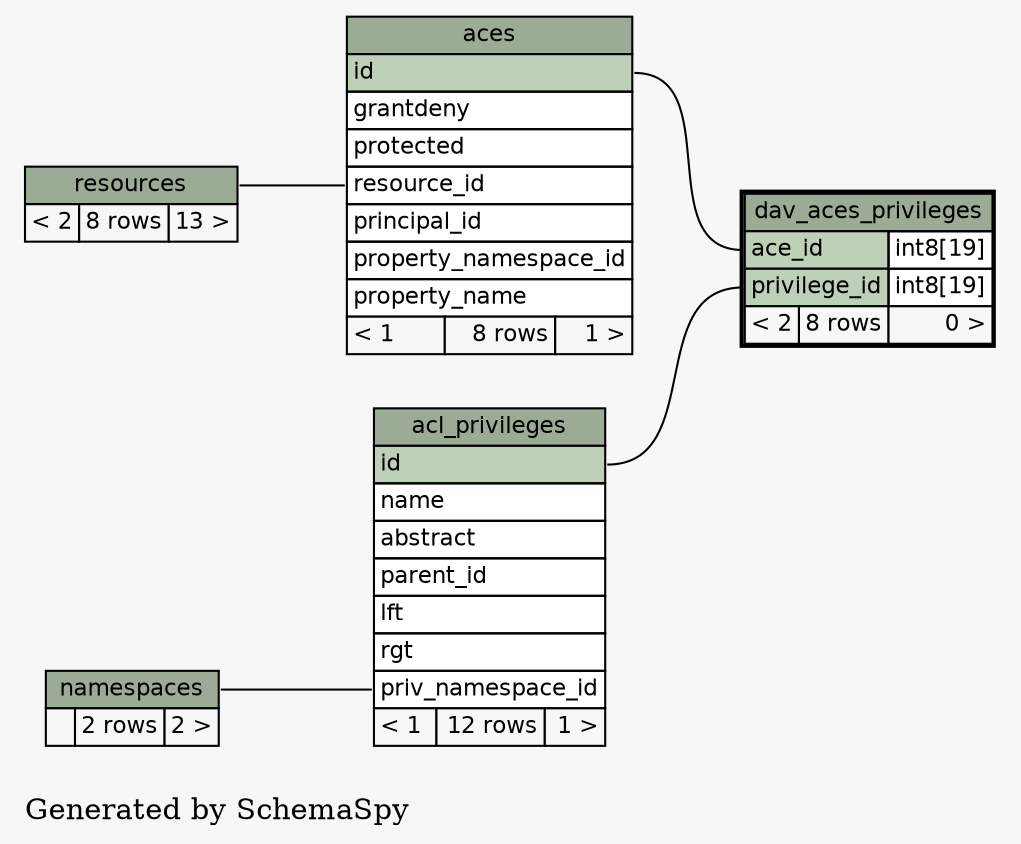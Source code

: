 // dot 2.20.2 on Linux 2.6.25-2-amd64
digraph "twoDegreesRelationshipsGraph" {
  graph [
    rankdir="RL"
    bgcolor="#f7f7f7"
    label="\nGenerated by SchemaSpy"
    labeljust="l"
  ];
  node [
    fontname="Helvetica"
    fontsize="11"
    shape="plaintext"
  ];
  edge [
    arrowsize="0.8"
  ];
  "aces":"resource_id":w -> "resources":"resources.heading":e [arrowtail=crowtee arrowhead=none];
  "acl_privileges":"priv_namespace_id":w -> "namespaces":"namespaces.heading":e [arrowtail=crowtee arrowhead=none];
  "dav_aces_privileges":"ace_id":w -> "aces":"id":e [arrowtail=crowtee arrowhead=none];
  "dav_aces_privileges":"privilege_id":w -> "acl_privileges":"id":e [arrowtail=crowtee arrowhead=none];
  "aces" [
    label=<
    <TABLE BORDER="0" CELLBORDER="1" CELLSPACING="0" BGCOLOR="#ffffff">
      <TR><TD PORT="aces.heading" COLSPAN="3" BGCOLOR="#9bab96" ALIGN="CENTER">aces</TD></TR>
      <TR><TD PORT="id" COLSPAN="3" BGCOLOR="#bed1b8" ALIGN="LEFT">id</TD></TR>
      <TR><TD PORT="grantdeny" COLSPAN="3" ALIGN="LEFT">grantdeny</TD></TR>
      <TR><TD PORT="protected" COLSPAN="3" ALIGN="LEFT">protected</TD></TR>
      <TR><TD PORT="resource_id" COLSPAN="3" ALIGN="LEFT">resource_id</TD></TR>
      <TR><TD PORT="principal_id" COLSPAN="3" ALIGN="LEFT">principal_id</TD></TR>
      <TR><TD PORT="property_namespace_id" COLSPAN="3" ALIGN="LEFT">property_namespace_id</TD></TR>
      <TR><TD PORT="property_name" COLSPAN="3" ALIGN="LEFT">property_name</TD></TR>
      <TR><TD ALIGN="LEFT" BGCOLOR="#f7f7f7">&lt; 1</TD><TD ALIGN="RIGHT" BGCOLOR="#f7f7f7">8 rows</TD><TD ALIGN="RIGHT" BGCOLOR="#f7f7f7">1 &gt;</TD></TR>
    </TABLE>>
    URL="aces.html#graph"
    tooltip="aces"
  ];
  "acl_privileges" [
    label=<
    <TABLE BORDER="0" CELLBORDER="1" CELLSPACING="0" BGCOLOR="#ffffff">
      <TR><TD PORT="acl_privileges.heading" COLSPAN="3" BGCOLOR="#9bab96" ALIGN="CENTER">acl_privileges</TD></TR>
      <TR><TD PORT="id" COLSPAN="3" BGCOLOR="#bed1b8" ALIGN="LEFT">id</TD></TR>
      <TR><TD PORT="name" COLSPAN="3" ALIGN="LEFT">name</TD></TR>
      <TR><TD PORT="abstract" COLSPAN="3" ALIGN="LEFT">abstract</TD></TR>
      <TR><TD PORT="parent_id" COLSPAN="3" ALIGN="LEFT">parent_id</TD></TR>
      <TR><TD PORT="lft" COLSPAN="3" ALIGN="LEFT">lft</TD></TR>
      <TR><TD PORT="rgt" COLSPAN="3" ALIGN="LEFT">rgt</TD></TR>
      <TR><TD PORT="priv_namespace_id" COLSPAN="3" ALIGN="LEFT">priv_namespace_id</TD></TR>
      <TR><TD ALIGN="LEFT" BGCOLOR="#f7f7f7">&lt; 1</TD><TD ALIGN="RIGHT" BGCOLOR="#f7f7f7">12 rows</TD><TD ALIGN="RIGHT" BGCOLOR="#f7f7f7">1 &gt;</TD></TR>
    </TABLE>>
    URL="acl_privileges.html#graph"
    tooltip="acl_privileges"
  ];
  "dav_aces_privileges" [
    label=<
    <TABLE BORDER="2" CELLBORDER="1" CELLSPACING="0" BGCOLOR="#ffffff">
      <TR><TD PORT="dav_aces_privileges.heading" COLSPAN="3" BGCOLOR="#9bab96" ALIGN="CENTER">dav_aces_privileges</TD></TR>
      <TR><TD PORT="ace_id" COLSPAN="2" BGCOLOR="#bed1b8" ALIGN="LEFT">ace_id</TD><TD PORT="ace_id.type" ALIGN="LEFT">int8[19]</TD></TR>
      <TR><TD PORT="privilege_id" COLSPAN="2" BGCOLOR="#bed1b8" ALIGN="LEFT">privilege_id</TD><TD PORT="privilege_id.type" ALIGN="LEFT">int8[19]</TD></TR>
      <TR><TD ALIGN="LEFT" BGCOLOR="#f7f7f7">&lt; 2</TD><TD ALIGN="RIGHT" BGCOLOR="#f7f7f7">8 rows</TD><TD ALIGN="RIGHT" BGCOLOR="#f7f7f7">0 &gt;</TD></TR>
    </TABLE>>
    URL="dav_aces_privileges.html#"
    tooltip="dav_aces_privileges"
  ];
  "namespaces" [
    label=<
    <TABLE BORDER="0" CELLBORDER="1" CELLSPACING="0" BGCOLOR="#ffffff">
      <TR><TD PORT="namespaces.heading" COLSPAN="3" BGCOLOR="#9bab96" ALIGN="CENTER">namespaces</TD></TR>
      <TR><TD ALIGN="LEFT" BGCOLOR="#f7f7f7">  </TD><TD ALIGN="RIGHT" BGCOLOR="#f7f7f7">2 rows</TD><TD ALIGN="RIGHT" BGCOLOR="#f7f7f7">2 &gt;</TD></TR>
    </TABLE>>
    URL="namespaces.html#graph"
    tooltip="namespaces"
  ];
  "resources" [
    label=<
    <TABLE BORDER="0" CELLBORDER="1" CELLSPACING="0" BGCOLOR="#ffffff">
      <TR><TD PORT="resources.heading" COLSPAN="3" BGCOLOR="#9bab96" ALIGN="CENTER">resources</TD></TR>
      <TR><TD ALIGN="LEFT" BGCOLOR="#f7f7f7">&lt; 2</TD><TD ALIGN="RIGHT" BGCOLOR="#f7f7f7">8 rows</TD><TD ALIGN="RIGHT" BGCOLOR="#f7f7f7">13 &gt;</TD></TR>
    </TABLE>>
    URL="resources.html#graph"
    tooltip="resources"
  ];
}
